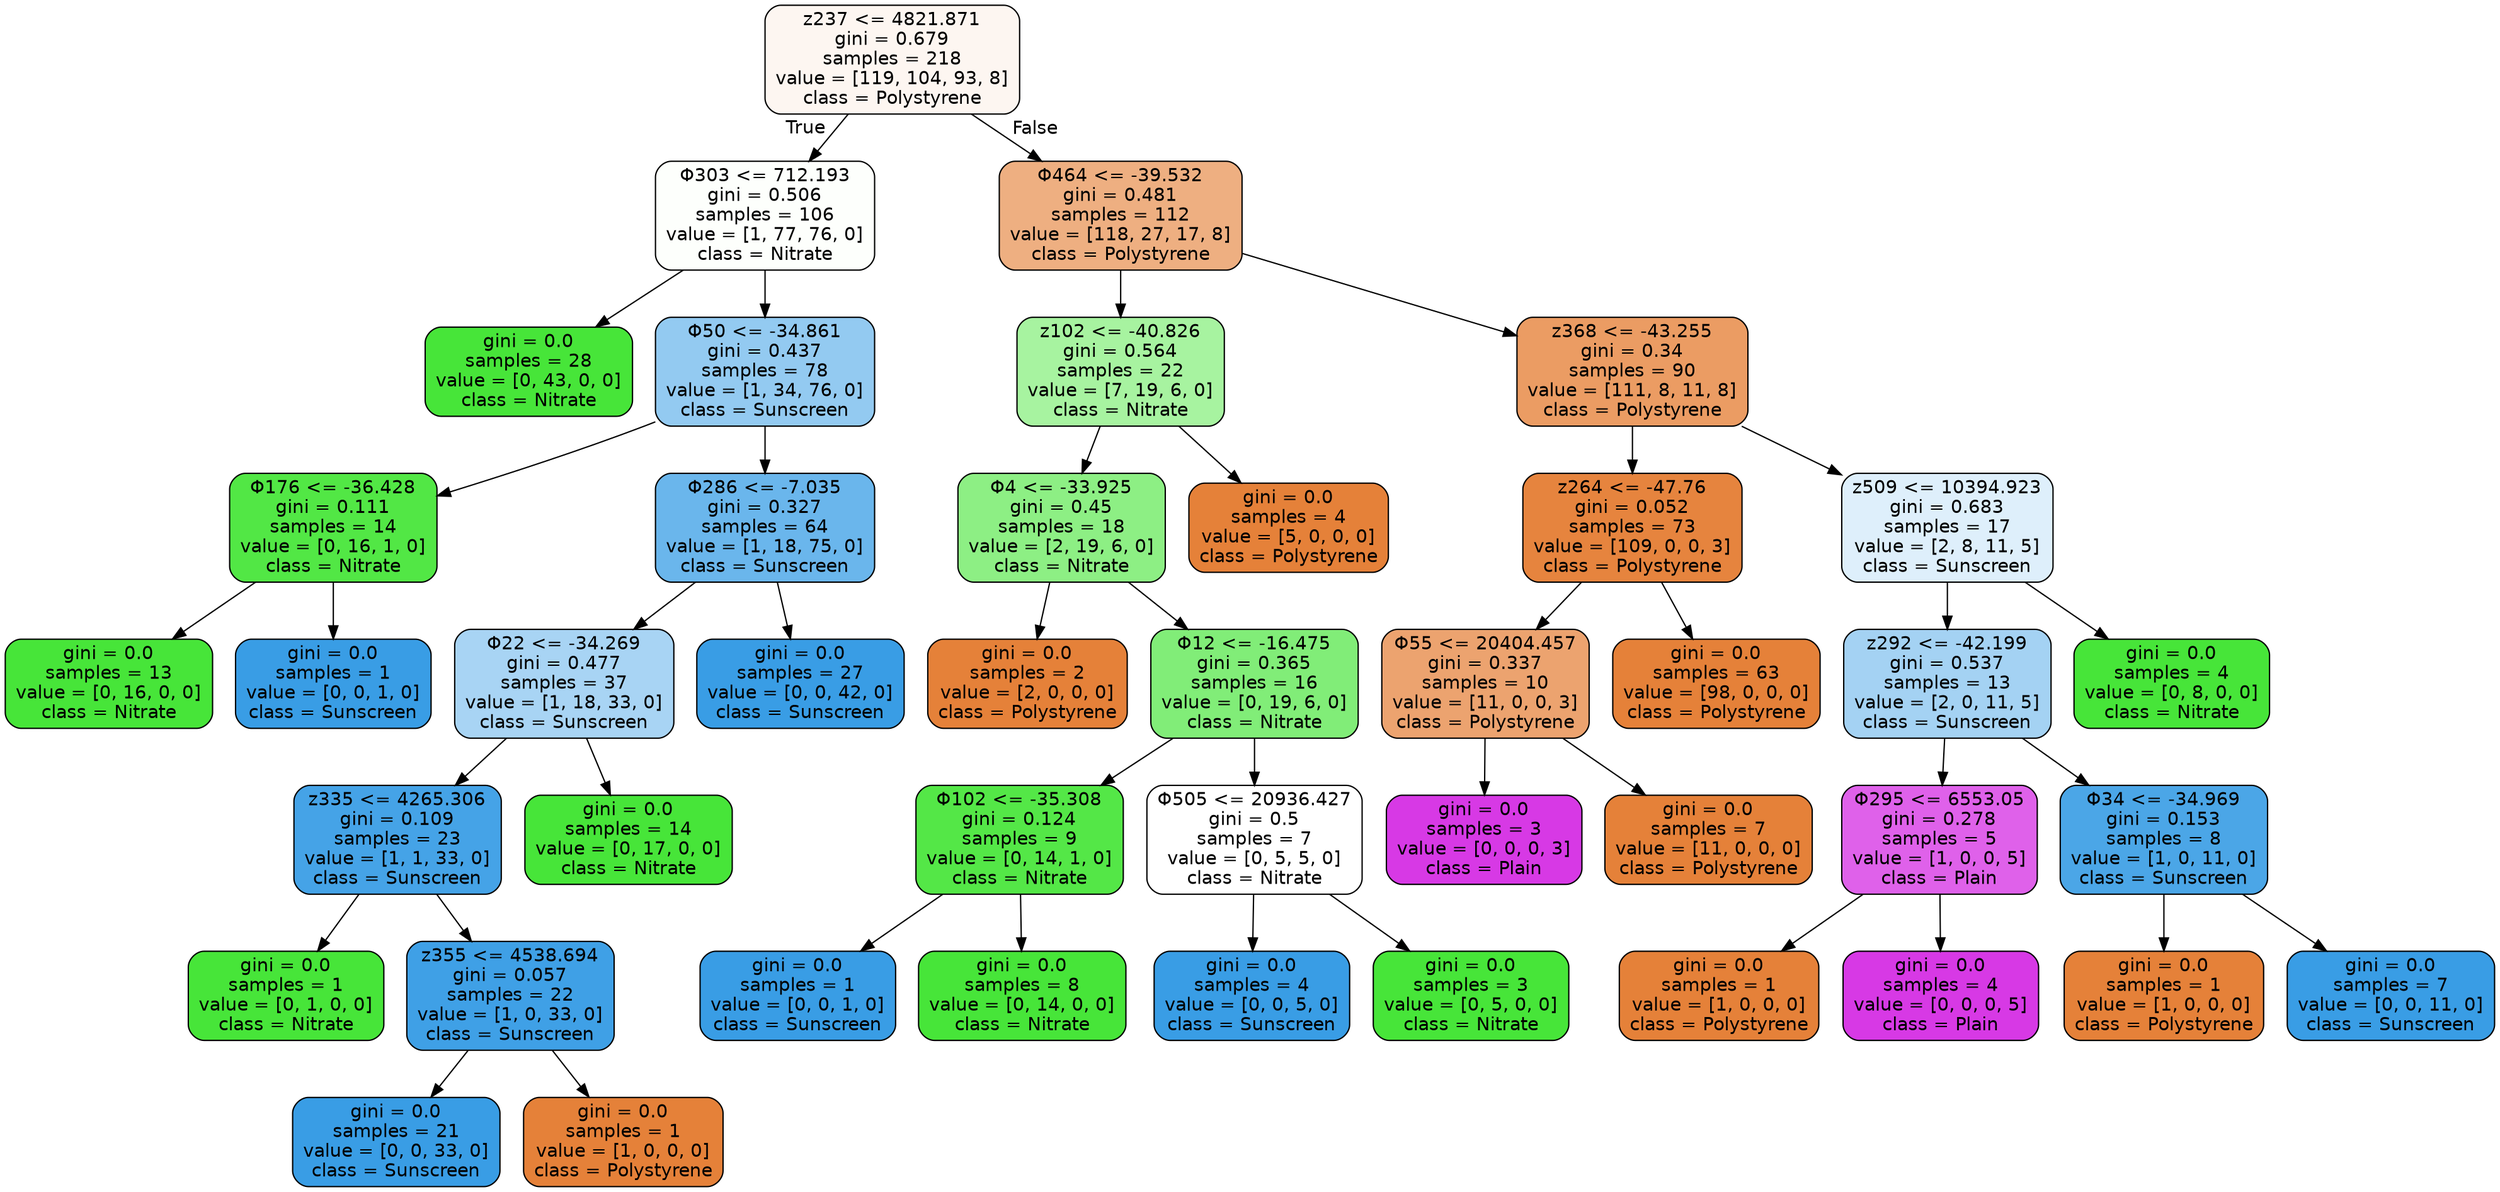 digraph Tree {
node [shape=box, style="filled, rounded", color="black", fontname="helvetica"] ;
edge [fontname="helvetica"] ;
0 [label="z237 <= 4821.871\ngini = 0.679\nsamples = 218\nvalue = [119, 104, 93, 8]\nclass = Polystyrene", fillcolor="#fdf6f1"] ;
1 [label="Φ303 <= 712.193\ngini = 0.506\nsamples = 106\nvalue = [1, 77, 76, 0]\nclass = Nitrate", fillcolor="#fdfffc"] ;
0 -> 1 [labeldistance=2.5, labelangle=45, headlabel="True"] ;
2 [label="gini = 0.0\nsamples = 28\nvalue = [0, 43, 0, 0]\nclass = Nitrate", fillcolor="#47e539"] ;
1 -> 2 ;
3 [label="Φ50 <= -34.861\ngini = 0.437\nsamples = 78\nvalue = [1, 34, 76, 0]\nclass = Sunscreen", fillcolor="#93caf1"] ;
1 -> 3 ;
4 [label="Φ176 <= -36.428\ngini = 0.111\nsamples = 14\nvalue = [0, 16, 1, 0]\nclass = Nitrate", fillcolor="#52e745"] ;
3 -> 4 ;
5 [label="gini = 0.0\nsamples = 13\nvalue = [0, 16, 0, 0]\nclass = Nitrate", fillcolor="#47e539"] ;
4 -> 5 ;
6 [label="gini = 0.0\nsamples = 1\nvalue = [0, 0, 1, 0]\nclass = Sunscreen", fillcolor="#399de5"] ;
4 -> 6 ;
7 [label="Φ286 <= -7.035\ngini = 0.327\nsamples = 64\nvalue = [1, 18, 75, 0]\nclass = Sunscreen", fillcolor="#6ab6ec"] ;
3 -> 7 ;
8 [label="Φ22 <= -34.269\ngini = 0.477\nsamples = 37\nvalue = [1, 18, 33, 0]\nclass = Sunscreen", fillcolor="#a8d4f4"] ;
7 -> 8 ;
9 [label="z335 <= 4265.306\ngini = 0.109\nsamples = 23\nvalue = [1, 1, 33, 0]\nclass = Sunscreen", fillcolor="#45a3e7"] ;
8 -> 9 ;
10 [label="gini = 0.0\nsamples = 1\nvalue = [0, 1, 0, 0]\nclass = Nitrate", fillcolor="#47e539"] ;
9 -> 10 ;
11 [label="z355 <= 4538.694\ngini = 0.057\nsamples = 22\nvalue = [1, 0, 33, 0]\nclass = Sunscreen", fillcolor="#3fa0e6"] ;
9 -> 11 ;
12 [label="gini = 0.0\nsamples = 21\nvalue = [0, 0, 33, 0]\nclass = Sunscreen", fillcolor="#399de5"] ;
11 -> 12 ;
13 [label="gini = 0.0\nsamples = 1\nvalue = [1, 0, 0, 0]\nclass = Polystyrene", fillcolor="#e58139"] ;
11 -> 13 ;
14 [label="gini = 0.0\nsamples = 14\nvalue = [0, 17, 0, 0]\nclass = Nitrate", fillcolor="#47e539"] ;
8 -> 14 ;
15 [label="gini = 0.0\nsamples = 27\nvalue = [0, 0, 42, 0]\nclass = Sunscreen", fillcolor="#399de5"] ;
7 -> 15 ;
16 [label="Φ464 <= -39.532\ngini = 0.481\nsamples = 112\nvalue = [118, 27, 17, 8]\nclass = Polystyrene", fillcolor="#eeaf81"] ;
0 -> 16 [labeldistance=2.5, labelangle=-45, headlabel="False"] ;
17 [label="z102 <= -40.826\ngini = 0.564\nsamples = 22\nvalue = [7, 19, 6, 0]\nclass = Nitrate", fillcolor="#a7f3a0"] ;
16 -> 17 ;
18 [label="Φ4 <= -33.925\ngini = 0.45\nsamples = 18\nvalue = [2, 19, 6, 0]\nclass = Nitrate", fillcolor="#8def84"] ;
17 -> 18 ;
19 [label="gini = 0.0\nsamples = 2\nvalue = [2, 0, 0, 0]\nclass = Polystyrene", fillcolor="#e58139"] ;
18 -> 19 ;
20 [label="Φ12 <= -16.475\ngini = 0.365\nsamples = 16\nvalue = [0, 19, 6, 0]\nclass = Nitrate", fillcolor="#81ed78"] ;
18 -> 20 ;
21 [label="Φ102 <= -35.308\ngini = 0.124\nsamples = 9\nvalue = [0, 14, 1, 0]\nclass = Nitrate", fillcolor="#54e747"] ;
20 -> 21 ;
22 [label="gini = 0.0\nsamples = 1\nvalue = [0, 0, 1, 0]\nclass = Sunscreen", fillcolor="#399de5"] ;
21 -> 22 ;
23 [label="gini = 0.0\nsamples = 8\nvalue = [0, 14, 0, 0]\nclass = Nitrate", fillcolor="#47e539"] ;
21 -> 23 ;
24 [label="Φ505 <= 20936.427\ngini = 0.5\nsamples = 7\nvalue = [0, 5, 5, 0]\nclass = Nitrate", fillcolor="#ffffff"] ;
20 -> 24 ;
25 [label="gini = 0.0\nsamples = 4\nvalue = [0, 0, 5, 0]\nclass = Sunscreen", fillcolor="#399de5"] ;
24 -> 25 ;
26 [label="gini = 0.0\nsamples = 3\nvalue = [0, 5, 0, 0]\nclass = Nitrate", fillcolor="#47e539"] ;
24 -> 26 ;
27 [label="gini = 0.0\nsamples = 4\nvalue = [5, 0, 0, 0]\nclass = Polystyrene", fillcolor="#e58139"] ;
17 -> 27 ;
28 [label="z368 <= -43.255\ngini = 0.34\nsamples = 90\nvalue = [111, 8, 11, 8]\nclass = Polystyrene", fillcolor="#eb9c63"] ;
16 -> 28 ;
29 [label="z264 <= -47.76\ngini = 0.052\nsamples = 73\nvalue = [109, 0, 0, 3]\nclass = Polystyrene", fillcolor="#e6843e"] ;
28 -> 29 ;
30 [label="Φ55 <= 20404.457\ngini = 0.337\nsamples = 10\nvalue = [11, 0, 0, 3]\nclass = Polystyrene", fillcolor="#eca36f"] ;
29 -> 30 ;
31 [label="gini = 0.0\nsamples = 3\nvalue = [0, 0, 0, 3]\nclass = Plain", fillcolor="#d739e5"] ;
30 -> 31 ;
32 [label="gini = 0.0\nsamples = 7\nvalue = [11, 0, 0, 0]\nclass = Polystyrene", fillcolor="#e58139"] ;
30 -> 32 ;
33 [label="gini = 0.0\nsamples = 63\nvalue = [98, 0, 0, 0]\nclass = Polystyrene", fillcolor="#e58139"] ;
29 -> 33 ;
34 [label="z509 <= 10394.923\ngini = 0.683\nsamples = 17\nvalue = [2, 8, 11, 5]\nclass = Sunscreen", fillcolor="#deeffb"] ;
28 -> 34 ;
35 [label="z292 <= -42.199\ngini = 0.537\nsamples = 13\nvalue = [2, 0, 11, 5]\nclass = Sunscreen", fillcolor="#a4d2f3"] ;
34 -> 35 ;
36 [label="Φ295 <= 6553.05\ngini = 0.278\nsamples = 5\nvalue = [1, 0, 0, 5]\nclass = Plain", fillcolor="#df61ea"] ;
35 -> 36 ;
37 [label="gini = 0.0\nsamples = 1\nvalue = [1, 0, 0, 0]\nclass = Polystyrene", fillcolor="#e58139"] ;
36 -> 37 ;
38 [label="gini = 0.0\nsamples = 4\nvalue = [0, 0, 0, 5]\nclass = Plain", fillcolor="#d739e5"] ;
36 -> 38 ;
39 [label="Φ34 <= -34.969\ngini = 0.153\nsamples = 8\nvalue = [1, 0, 11, 0]\nclass = Sunscreen", fillcolor="#4ba6e7"] ;
35 -> 39 ;
40 [label="gini = 0.0\nsamples = 1\nvalue = [1, 0, 0, 0]\nclass = Polystyrene", fillcolor="#e58139"] ;
39 -> 40 ;
41 [label="gini = 0.0\nsamples = 7\nvalue = [0, 0, 11, 0]\nclass = Sunscreen", fillcolor="#399de5"] ;
39 -> 41 ;
42 [label="gini = 0.0\nsamples = 4\nvalue = [0, 8, 0, 0]\nclass = Nitrate", fillcolor="#47e539"] ;
34 -> 42 ;
}